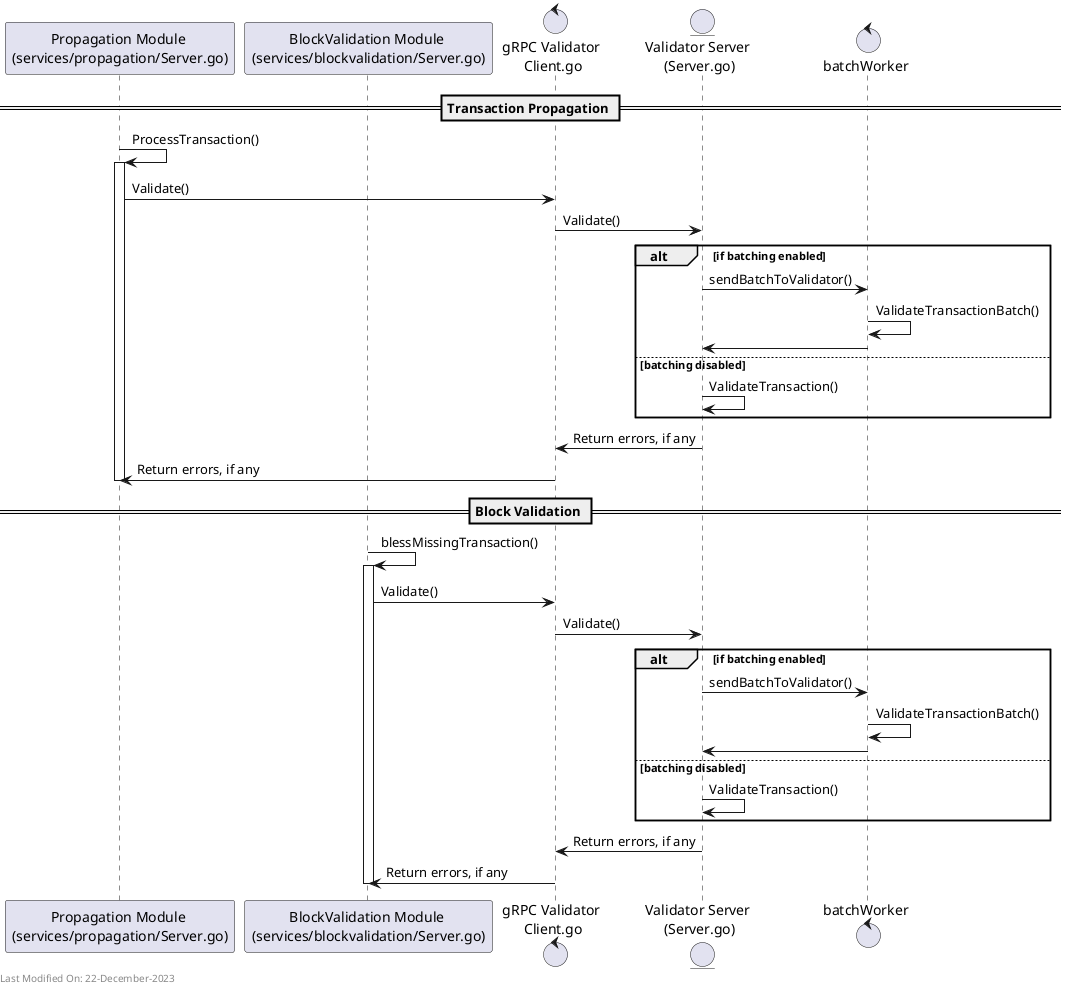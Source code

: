 @startuml
participant "Propagation Module \n(services/propagation/Server.go)" as Propagation
participant "BlockValidation Module \n(services/blockvalidation/Server.go)" as BlockValidation
control "gRPC Validator \nClient.go" as GRPCClient
entity "Validator Server \n(Server.go)" as ValidatorServer
control "batchWorker" as BatchWorker

== Transaction Propagation ==
Propagation -> Propagation: ProcessTransaction()
activate Propagation
Propagation -> GRPCClient: Validate()

GRPCClient -> ValidatorServer: Validate()

alt if batching enabled
    ValidatorServer -> BatchWorker: sendBatchToValidator()
    BatchWorker -> BatchWorker: ValidateTransactionBatch()
    BatchWorker -> ValidatorServer
else batching disabled
    ValidatorServer -> ValidatorServer: ValidateTransaction()
end

ValidatorServer -> GRPCClient: Return errors, if any
GRPCClient -> Propagation: Return errors, if any

deactivate Propagation

== Block Validation ==
BlockValidation -> BlockValidation: blessMissingTransaction()
activate BlockValidation
BlockValidation -> GRPCClient: Validate()

GRPCClient -> ValidatorServer: Validate()

alt if batching enabled
    ValidatorServer -> BatchWorker: sendBatchToValidator()
    BatchWorker -> BatchWorker: ValidateTransactionBatch()
    BatchWorker -> ValidatorServer
else batching disabled
    ValidatorServer -> ValidatorServer: ValidateTransaction()
end

ValidatorServer -> GRPCClient: Return errors, if any
GRPCClient -> BlockValidation: Return errors, if any

deactivate BlockValidation

left footer Last Modified On: 22-December-2023

@enduml
